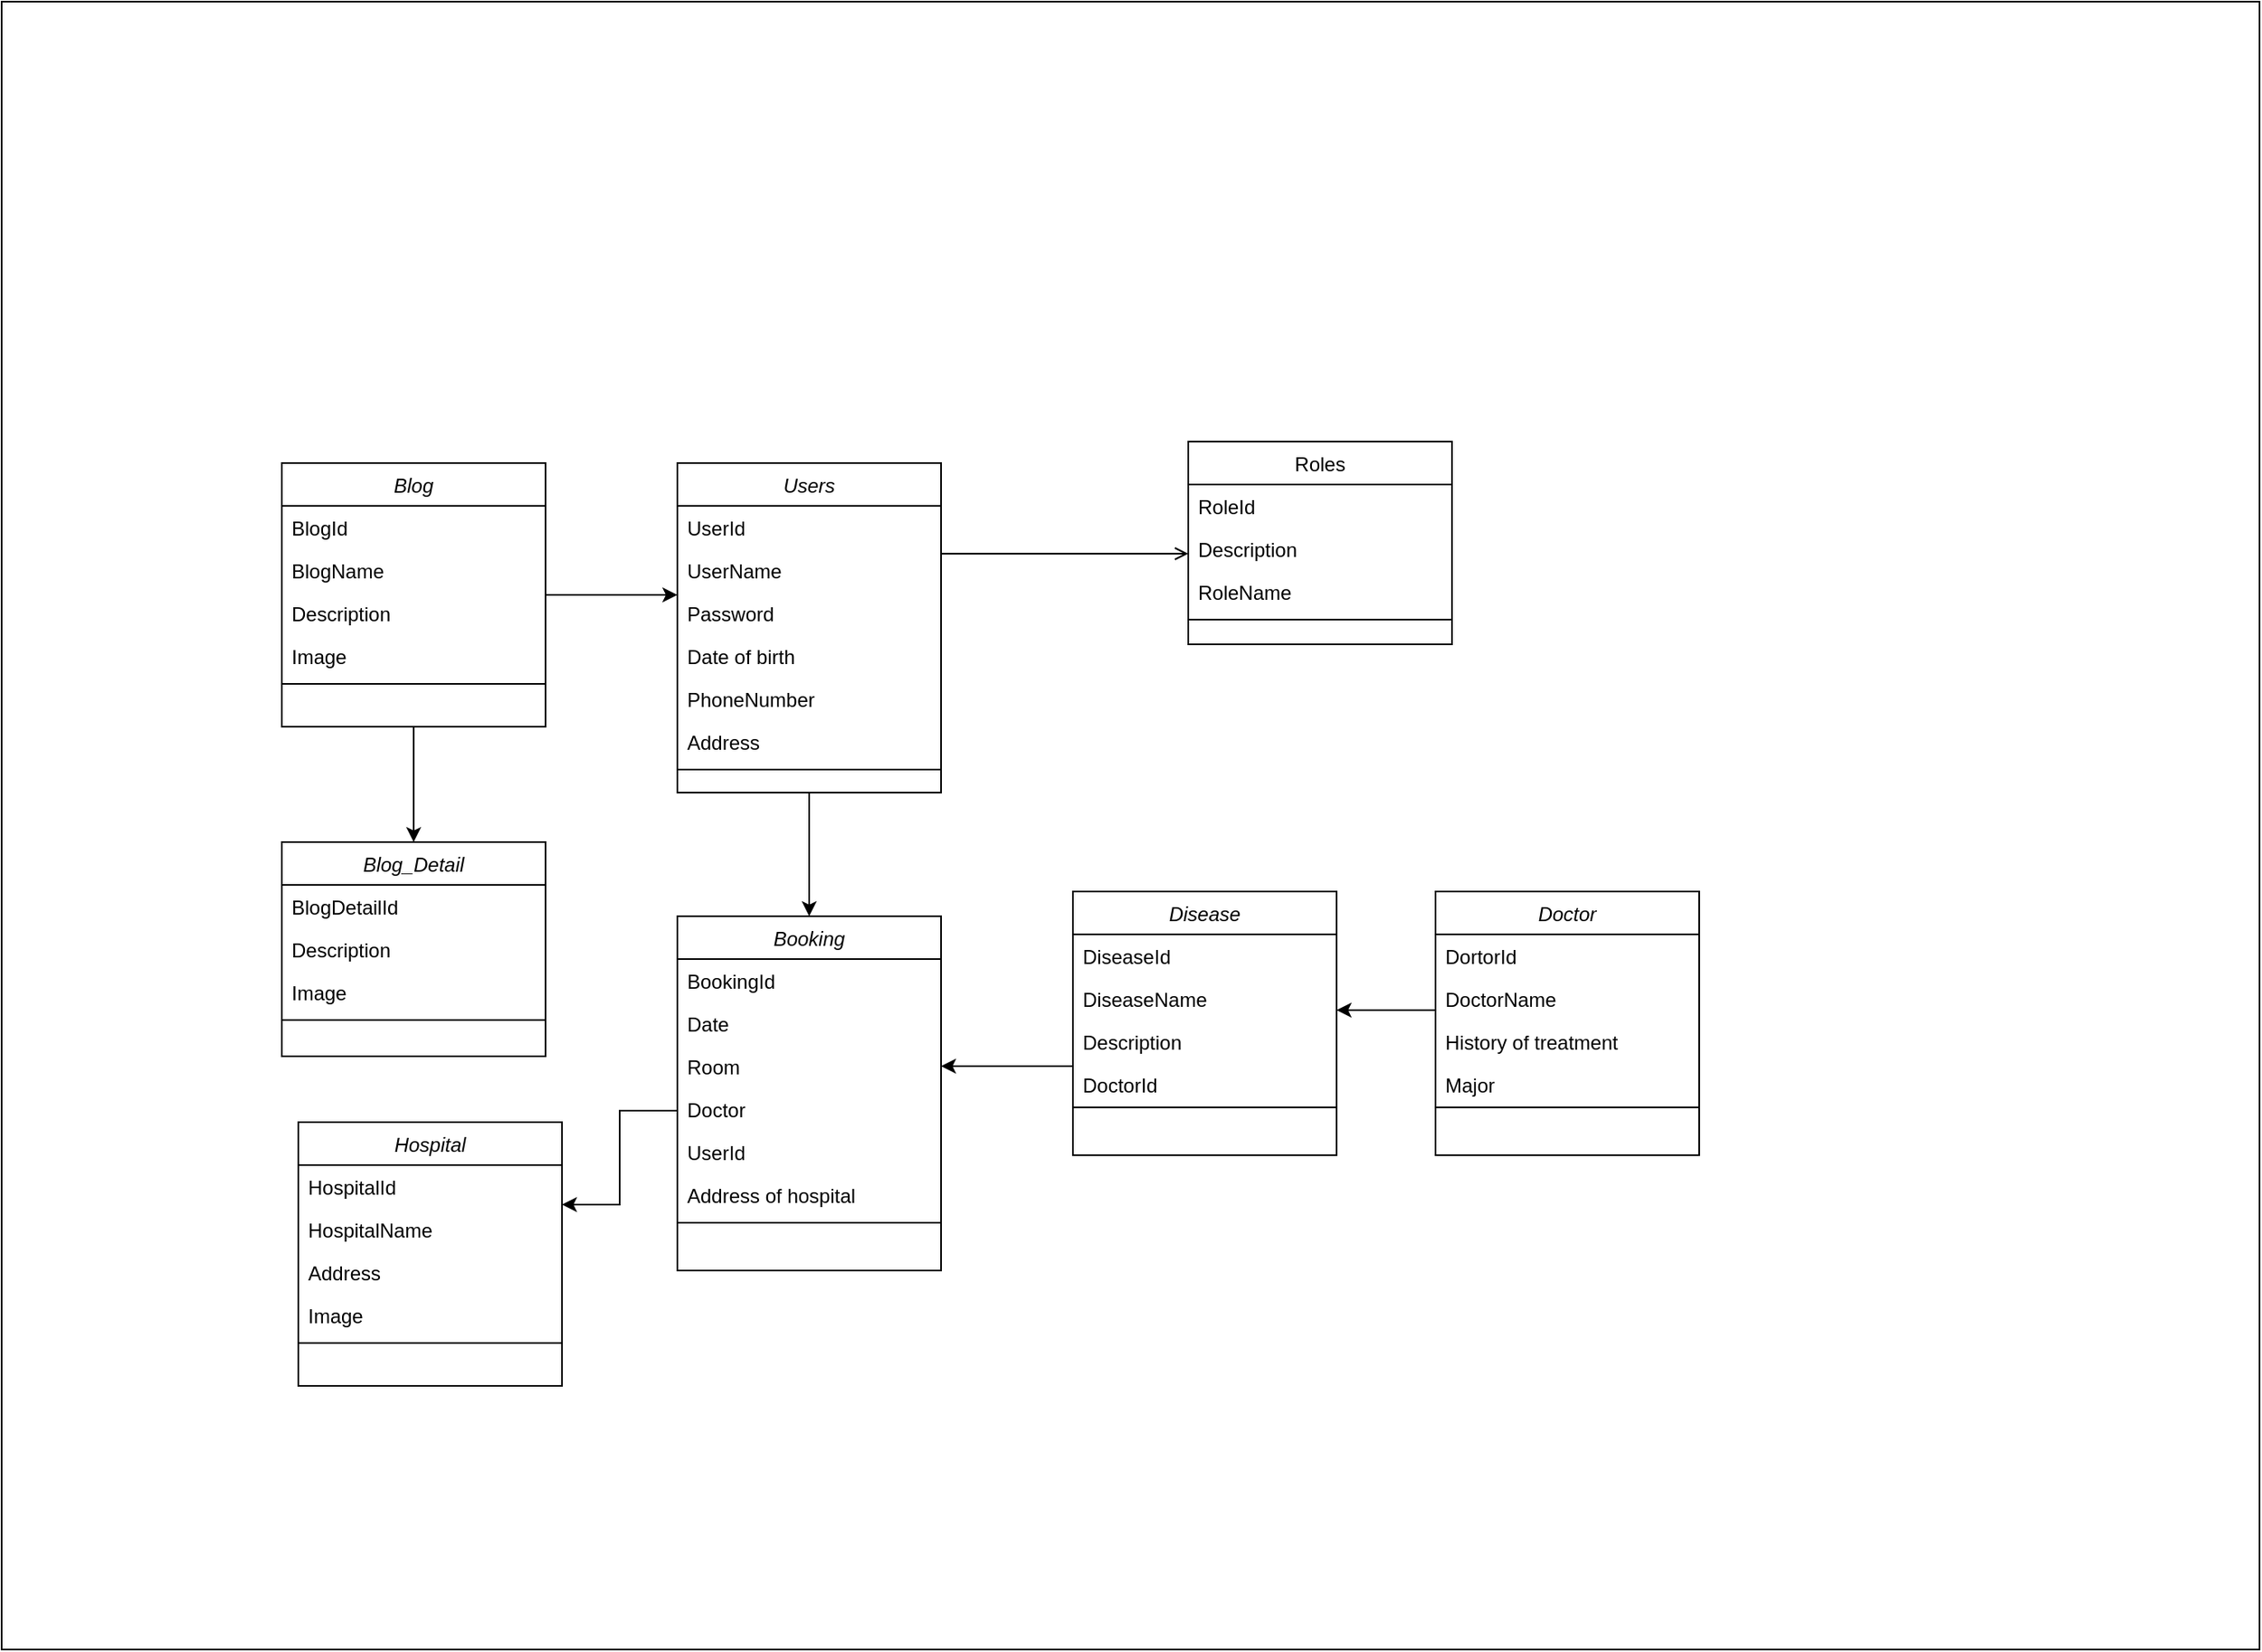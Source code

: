 <mxfile version="24.4.10" type="device">
  <diagram id="C5RBs43oDa-KdzZeNtuy" name="Page-1">
    <mxGraphModel dx="2261" dy="1915" grid="1" gridSize="10" guides="1" tooltips="1" connect="1" arrows="1" fold="1" page="1" pageScale="1" pageWidth="827" pageHeight="1169" math="0" shadow="0">
      <root>
        <mxCell id="WIyWlLk6GJQsqaUBKTNV-0" />
        <mxCell id="WIyWlLk6GJQsqaUBKTNV-1" parent="WIyWlLk6GJQsqaUBKTNV-0" />
        <mxCell id="e0e5kyxL0D40tjBUeie0-1" value="" style="rounded=0;whiteSpace=wrap;html=1;" vertex="1" parent="WIyWlLk6GJQsqaUBKTNV-1">
          <mxGeometry x="-190" y="-160" width="1370" height="1000" as="geometry" />
        </mxCell>
        <mxCell id="e0e5kyxL0D40tjBUeie0-14" value="" style="edgeStyle=orthogonalEdgeStyle;rounded=0;orthogonalLoop=1;jettySize=auto;html=1;" edge="1" parent="WIyWlLk6GJQsqaUBKTNV-1" source="zkfFHV4jXpPFQw0GAbJ--0" target="e0e5kyxL0D40tjBUeie0-6">
          <mxGeometry relative="1" as="geometry" />
        </mxCell>
        <mxCell id="zkfFHV4jXpPFQw0GAbJ--0" value="Users" style="swimlane;fontStyle=2;align=center;verticalAlign=top;childLayout=stackLayout;horizontal=1;startSize=26;horizontalStack=0;resizeParent=1;resizeLast=0;collapsible=1;marginBottom=0;rounded=0;shadow=0;strokeWidth=1;" parent="WIyWlLk6GJQsqaUBKTNV-1" vertex="1">
          <mxGeometry x="220" y="120" width="160" height="200" as="geometry">
            <mxRectangle x="220" y="120" width="160" height="26" as="alternateBounds" />
          </mxGeometry>
        </mxCell>
        <mxCell id="zkfFHV4jXpPFQw0GAbJ--1" value="UserId" style="text;align=left;verticalAlign=top;spacingLeft=4;spacingRight=4;overflow=hidden;rotatable=0;points=[[0,0.5],[1,0.5]];portConstraint=eastwest;" parent="zkfFHV4jXpPFQw0GAbJ--0" vertex="1">
          <mxGeometry y="26" width="160" height="26" as="geometry" />
        </mxCell>
        <mxCell id="zkfFHV4jXpPFQw0GAbJ--2" value="UserName" style="text;align=left;verticalAlign=top;spacingLeft=4;spacingRight=4;overflow=hidden;rotatable=0;points=[[0,0.5],[1,0.5]];portConstraint=eastwest;rounded=0;shadow=0;html=0;" parent="zkfFHV4jXpPFQw0GAbJ--0" vertex="1">
          <mxGeometry y="52" width="160" height="26" as="geometry" />
        </mxCell>
        <mxCell id="zkfFHV4jXpPFQw0GAbJ--3" value="Password" style="text;align=left;verticalAlign=top;spacingLeft=4;spacingRight=4;overflow=hidden;rotatable=0;points=[[0,0.5],[1,0.5]];portConstraint=eastwest;rounded=0;shadow=0;html=0;" parent="zkfFHV4jXpPFQw0GAbJ--0" vertex="1">
          <mxGeometry y="78" width="160" height="26" as="geometry" />
        </mxCell>
        <mxCell id="e0e5kyxL0D40tjBUeie0-4" value="Date of birth" style="text;align=left;verticalAlign=top;spacingLeft=4;spacingRight=4;overflow=hidden;rotatable=0;points=[[0,0.5],[1,0.5]];portConstraint=eastwest;rounded=0;shadow=0;html=0;" vertex="1" parent="zkfFHV4jXpPFQw0GAbJ--0">
          <mxGeometry y="104" width="160" height="26" as="geometry" />
        </mxCell>
        <mxCell id="e0e5kyxL0D40tjBUeie0-2" value="PhoneNumber" style="text;align=left;verticalAlign=top;spacingLeft=4;spacingRight=4;overflow=hidden;rotatable=0;points=[[0,0.5],[1,0.5]];portConstraint=eastwest;rounded=0;shadow=0;html=0;" vertex="1" parent="zkfFHV4jXpPFQw0GAbJ--0">
          <mxGeometry y="130" width="160" height="26" as="geometry" />
        </mxCell>
        <mxCell id="e0e5kyxL0D40tjBUeie0-3" value="Address" style="text;align=left;verticalAlign=top;spacingLeft=4;spacingRight=4;overflow=hidden;rotatable=0;points=[[0,0.5],[1,0.5]];portConstraint=eastwest;rounded=0;shadow=0;html=0;" vertex="1" parent="zkfFHV4jXpPFQw0GAbJ--0">
          <mxGeometry y="156" width="160" height="26" as="geometry" />
        </mxCell>
        <mxCell id="zkfFHV4jXpPFQw0GAbJ--4" value="" style="line;html=1;strokeWidth=1;align=left;verticalAlign=middle;spacingTop=-1;spacingLeft=3;spacingRight=3;rotatable=0;labelPosition=right;points=[];portConstraint=eastwest;" parent="zkfFHV4jXpPFQw0GAbJ--0" vertex="1">
          <mxGeometry y="182" width="160" height="8" as="geometry" />
        </mxCell>
        <mxCell id="zkfFHV4jXpPFQw0GAbJ--17" value="Roles" style="swimlane;fontStyle=0;align=center;verticalAlign=top;childLayout=stackLayout;horizontal=1;startSize=26;horizontalStack=0;resizeParent=1;resizeLast=0;collapsible=1;marginBottom=0;rounded=0;shadow=0;strokeWidth=1;" parent="WIyWlLk6GJQsqaUBKTNV-1" vertex="1">
          <mxGeometry x="530" y="107" width="160" height="123" as="geometry">
            <mxRectangle x="550" y="140" width="160" height="26" as="alternateBounds" />
          </mxGeometry>
        </mxCell>
        <mxCell id="zkfFHV4jXpPFQw0GAbJ--18" value="RoleId" style="text;align=left;verticalAlign=top;spacingLeft=4;spacingRight=4;overflow=hidden;rotatable=0;points=[[0,0.5],[1,0.5]];portConstraint=eastwest;" parent="zkfFHV4jXpPFQw0GAbJ--17" vertex="1">
          <mxGeometry y="26" width="160" height="26" as="geometry" />
        </mxCell>
        <mxCell id="zkfFHV4jXpPFQw0GAbJ--19" value="Description" style="text;align=left;verticalAlign=top;spacingLeft=4;spacingRight=4;overflow=hidden;rotatable=0;points=[[0,0.5],[1,0.5]];portConstraint=eastwest;rounded=0;shadow=0;html=0;" parent="zkfFHV4jXpPFQw0GAbJ--17" vertex="1">
          <mxGeometry y="52" width="160" height="26" as="geometry" />
        </mxCell>
        <mxCell id="zkfFHV4jXpPFQw0GAbJ--20" value="RoleName" style="text;align=left;verticalAlign=top;spacingLeft=4;spacingRight=4;overflow=hidden;rotatable=0;points=[[0,0.5],[1,0.5]];portConstraint=eastwest;rounded=0;shadow=0;html=0;" parent="zkfFHV4jXpPFQw0GAbJ--17" vertex="1">
          <mxGeometry y="78" width="160" height="26" as="geometry" />
        </mxCell>
        <mxCell id="zkfFHV4jXpPFQw0GAbJ--23" value="" style="line;html=1;strokeWidth=1;align=left;verticalAlign=middle;spacingTop=-1;spacingLeft=3;spacingRight=3;rotatable=0;labelPosition=right;points=[];portConstraint=eastwest;" parent="zkfFHV4jXpPFQw0GAbJ--17" vertex="1">
          <mxGeometry y="104" width="160" height="8" as="geometry" />
        </mxCell>
        <mxCell id="zkfFHV4jXpPFQw0GAbJ--26" value="" style="endArrow=open;shadow=0;strokeWidth=1;rounded=0;curved=0;endFill=1;edgeStyle=elbowEdgeStyle;elbow=vertical;" parent="WIyWlLk6GJQsqaUBKTNV-1" source="zkfFHV4jXpPFQw0GAbJ--0" target="zkfFHV4jXpPFQw0GAbJ--17" edge="1">
          <mxGeometry x="0.5" y="41" relative="1" as="geometry">
            <mxPoint x="380" y="192" as="sourcePoint" />
            <mxPoint x="540" y="192" as="targetPoint" />
            <mxPoint x="-40" y="32" as="offset" />
          </mxGeometry>
        </mxCell>
        <mxCell id="e0e5kyxL0D40tjBUeie0-64" value="" style="edgeStyle=orthogonalEdgeStyle;rounded=0;orthogonalLoop=1;jettySize=auto;html=1;" edge="1" parent="WIyWlLk6GJQsqaUBKTNV-1" source="e0e5kyxL0D40tjBUeie0-6" target="e0e5kyxL0D40tjBUeie0-56">
          <mxGeometry relative="1" as="geometry">
            <Array as="points">
              <mxPoint x="185" y="513" />
              <mxPoint x="185" y="570" />
            </Array>
          </mxGeometry>
        </mxCell>
        <mxCell id="e0e5kyxL0D40tjBUeie0-6" value="Booking" style="swimlane;fontStyle=2;align=center;verticalAlign=top;childLayout=stackLayout;horizontal=1;startSize=26;horizontalStack=0;resizeParent=1;resizeLast=0;collapsible=1;marginBottom=0;rounded=0;shadow=0;strokeWidth=1;" vertex="1" parent="WIyWlLk6GJQsqaUBKTNV-1">
          <mxGeometry x="220" y="395" width="160" height="215" as="geometry">
            <mxRectangle x="220" y="120" width="160" height="26" as="alternateBounds" />
          </mxGeometry>
        </mxCell>
        <mxCell id="e0e5kyxL0D40tjBUeie0-7" value="BookingId" style="text;align=left;verticalAlign=top;spacingLeft=4;spacingRight=4;overflow=hidden;rotatable=0;points=[[0,0.5],[1,0.5]];portConstraint=eastwest;" vertex="1" parent="e0e5kyxL0D40tjBUeie0-6">
          <mxGeometry y="26" width="160" height="26" as="geometry" />
        </mxCell>
        <mxCell id="e0e5kyxL0D40tjBUeie0-8" value="Date" style="text;align=left;verticalAlign=top;spacingLeft=4;spacingRight=4;overflow=hidden;rotatable=0;points=[[0,0.5],[1,0.5]];portConstraint=eastwest;rounded=0;shadow=0;html=0;" vertex="1" parent="e0e5kyxL0D40tjBUeie0-6">
          <mxGeometry y="52" width="160" height="26" as="geometry" />
        </mxCell>
        <mxCell id="e0e5kyxL0D40tjBUeie0-9" value="Room" style="text;align=left;verticalAlign=top;spacingLeft=4;spacingRight=4;overflow=hidden;rotatable=0;points=[[0,0.5],[1,0.5]];portConstraint=eastwest;rounded=0;shadow=0;html=0;" vertex="1" parent="e0e5kyxL0D40tjBUeie0-6">
          <mxGeometry y="78" width="160" height="26" as="geometry" />
        </mxCell>
        <mxCell id="e0e5kyxL0D40tjBUeie0-10" value="Doctor" style="text;align=left;verticalAlign=top;spacingLeft=4;spacingRight=4;overflow=hidden;rotatable=0;points=[[0,0.5],[1,0.5]];portConstraint=eastwest;rounded=0;shadow=0;html=0;" vertex="1" parent="e0e5kyxL0D40tjBUeie0-6">
          <mxGeometry y="104" width="160" height="26" as="geometry" />
        </mxCell>
        <mxCell id="e0e5kyxL0D40tjBUeie0-11" value="UserId" style="text;align=left;verticalAlign=top;spacingLeft=4;spacingRight=4;overflow=hidden;rotatable=0;points=[[0,0.5],[1,0.5]];portConstraint=eastwest;rounded=0;shadow=0;html=0;" vertex="1" parent="e0e5kyxL0D40tjBUeie0-6">
          <mxGeometry y="130" width="160" height="26" as="geometry" />
        </mxCell>
        <mxCell id="e0e5kyxL0D40tjBUeie0-12" value="Address of hospital" style="text;align=left;verticalAlign=top;spacingLeft=4;spacingRight=4;overflow=hidden;rotatable=0;points=[[0,0.5],[1,0.5]];portConstraint=eastwest;rounded=0;shadow=0;html=0;" vertex="1" parent="e0e5kyxL0D40tjBUeie0-6">
          <mxGeometry y="156" width="160" height="26" as="geometry" />
        </mxCell>
        <mxCell id="e0e5kyxL0D40tjBUeie0-13" value="" style="line;html=1;strokeWidth=1;align=left;verticalAlign=middle;spacingTop=-1;spacingLeft=3;spacingRight=3;rotatable=0;labelPosition=right;points=[];portConstraint=eastwest;" vertex="1" parent="e0e5kyxL0D40tjBUeie0-6">
          <mxGeometry y="182" width="160" height="8" as="geometry" />
        </mxCell>
        <mxCell id="e0e5kyxL0D40tjBUeie0-25" style="edgeStyle=orthogonalEdgeStyle;rounded=0;orthogonalLoop=1;jettySize=auto;html=1;entryX=1;entryY=0.5;entryDx=0;entryDy=0;" edge="1" parent="WIyWlLk6GJQsqaUBKTNV-1" source="e0e5kyxL0D40tjBUeie0-15" target="e0e5kyxL0D40tjBUeie0-9">
          <mxGeometry relative="1" as="geometry">
            <Array as="points">
              <mxPoint x="490" y="486" />
              <mxPoint x="490" y="486" />
            </Array>
          </mxGeometry>
        </mxCell>
        <mxCell id="e0e5kyxL0D40tjBUeie0-15" value="Disease" style="swimlane;fontStyle=2;align=center;verticalAlign=top;childLayout=stackLayout;horizontal=1;startSize=26;horizontalStack=0;resizeParent=1;resizeLast=0;collapsible=1;marginBottom=0;rounded=0;shadow=0;strokeWidth=1;" vertex="1" parent="WIyWlLk6GJQsqaUBKTNV-1">
          <mxGeometry x="460" y="380" width="160" height="160" as="geometry">
            <mxRectangle x="220" y="120" width="160" height="26" as="alternateBounds" />
          </mxGeometry>
        </mxCell>
        <mxCell id="e0e5kyxL0D40tjBUeie0-16" value="DiseaseId" style="text;align=left;verticalAlign=top;spacingLeft=4;spacingRight=4;overflow=hidden;rotatable=0;points=[[0,0.5],[1,0.5]];portConstraint=eastwest;" vertex="1" parent="e0e5kyxL0D40tjBUeie0-15">
          <mxGeometry y="26" width="160" height="26" as="geometry" />
        </mxCell>
        <mxCell id="e0e5kyxL0D40tjBUeie0-17" value="DiseaseName" style="text;align=left;verticalAlign=top;spacingLeft=4;spacingRight=4;overflow=hidden;rotatable=0;points=[[0,0.5],[1,0.5]];portConstraint=eastwest;rounded=0;shadow=0;html=0;" vertex="1" parent="e0e5kyxL0D40tjBUeie0-15">
          <mxGeometry y="52" width="160" height="26" as="geometry" />
        </mxCell>
        <mxCell id="e0e5kyxL0D40tjBUeie0-18" value="Description" style="text;align=left;verticalAlign=top;spacingLeft=4;spacingRight=4;overflow=hidden;rotatable=0;points=[[0,0.5],[1,0.5]];portConstraint=eastwest;rounded=0;shadow=0;html=0;" vertex="1" parent="e0e5kyxL0D40tjBUeie0-15">
          <mxGeometry y="78" width="160" height="26" as="geometry" />
        </mxCell>
        <mxCell id="e0e5kyxL0D40tjBUeie0-19" value="DoctorId" style="text;align=left;verticalAlign=top;spacingLeft=4;spacingRight=4;overflow=hidden;rotatable=0;points=[[0,0.5],[1,0.5]];portConstraint=eastwest;rounded=0;shadow=0;html=0;" vertex="1" parent="e0e5kyxL0D40tjBUeie0-15">
          <mxGeometry y="104" width="160" height="26" as="geometry" />
        </mxCell>
        <mxCell id="e0e5kyxL0D40tjBUeie0-22" value="" style="line;html=1;strokeWidth=1;align=left;verticalAlign=middle;spacingTop=-1;spacingLeft=3;spacingRight=3;rotatable=0;labelPosition=right;points=[];portConstraint=eastwest;" vertex="1" parent="e0e5kyxL0D40tjBUeie0-15">
          <mxGeometry y="130" width="160" height="2" as="geometry" />
        </mxCell>
        <mxCell id="e0e5kyxL0D40tjBUeie0-34" style="edgeStyle=orthogonalEdgeStyle;rounded=0;orthogonalLoop=1;jettySize=auto;html=1;" edge="1" parent="WIyWlLk6GJQsqaUBKTNV-1" source="e0e5kyxL0D40tjBUeie0-27">
          <mxGeometry relative="1" as="geometry">
            <mxPoint x="620" y="452" as="targetPoint" />
            <Array as="points">
              <mxPoint x="710" y="450" />
              <mxPoint x="710" y="452" />
            </Array>
          </mxGeometry>
        </mxCell>
        <mxCell id="e0e5kyxL0D40tjBUeie0-27" value="Doctor" style="swimlane;fontStyle=2;align=center;verticalAlign=top;childLayout=stackLayout;horizontal=1;startSize=26;horizontalStack=0;resizeParent=1;resizeLast=0;collapsible=1;marginBottom=0;rounded=0;shadow=0;strokeWidth=1;" vertex="1" parent="WIyWlLk6GJQsqaUBKTNV-1">
          <mxGeometry x="680" y="380" width="160" height="160" as="geometry">
            <mxRectangle x="220" y="120" width="160" height="26" as="alternateBounds" />
          </mxGeometry>
        </mxCell>
        <mxCell id="e0e5kyxL0D40tjBUeie0-28" value="DortorId" style="text;align=left;verticalAlign=top;spacingLeft=4;spacingRight=4;overflow=hidden;rotatable=0;points=[[0,0.5],[1,0.5]];portConstraint=eastwest;" vertex="1" parent="e0e5kyxL0D40tjBUeie0-27">
          <mxGeometry y="26" width="160" height="26" as="geometry" />
        </mxCell>
        <mxCell id="e0e5kyxL0D40tjBUeie0-29" value="DoctorName" style="text;align=left;verticalAlign=top;spacingLeft=4;spacingRight=4;overflow=hidden;rotatable=0;points=[[0,0.5],[1,0.5]];portConstraint=eastwest;rounded=0;shadow=0;html=0;" vertex="1" parent="e0e5kyxL0D40tjBUeie0-27">
          <mxGeometry y="52" width="160" height="26" as="geometry" />
        </mxCell>
        <mxCell id="e0e5kyxL0D40tjBUeie0-30" value="History of treatment" style="text;align=left;verticalAlign=top;spacingLeft=4;spacingRight=4;overflow=hidden;rotatable=0;points=[[0,0.5],[1,0.5]];portConstraint=eastwest;rounded=0;shadow=0;html=0;" vertex="1" parent="e0e5kyxL0D40tjBUeie0-27">
          <mxGeometry y="78" width="160" height="26" as="geometry" />
        </mxCell>
        <mxCell id="e0e5kyxL0D40tjBUeie0-31" value="Major" style="text;align=left;verticalAlign=top;spacingLeft=4;spacingRight=4;overflow=hidden;rotatable=0;points=[[0,0.5],[1,0.5]];portConstraint=eastwest;rounded=0;shadow=0;html=0;" vertex="1" parent="e0e5kyxL0D40tjBUeie0-27">
          <mxGeometry y="104" width="160" height="26" as="geometry" />
        </mxCell>
        <mxCell id="e0e5kyxL0D40tjBUeie0-32" value="" style="line;html=1;strokeWidth=1;align=left;verticalAlign=middle;spacingTop=-1;spacingLeft=3;spacingRight=3;rotatable=0;labelPosition=right;points=[];portConstraint=eastwest;" vertex="1" parent="e0e5kyxL0D40tjBUeie0-27">
          <mxGeometry y="130" width="160" height="2" as="geometry" />
        </mxCell>
        <mxCell id="e0e5kyxL0D40tjBUeie0-53" value="" style="edgeStyle=orthogonalEdgeStyle;rounded=0;orthogonalLoop=1;jettySize=auto;html=1;" edge="1" parent="WIyWlLk6GJQsqaUBKTNV-1" source="e0e5kyxL0D40tjBUeie0-37" target="e0e5kyxL0D40tjBUeie0-47">
          <mxGeometry relative="1" as="geometry" />
        </mxCell>
        <mxCell id="e0e5kyxL0D40tjBUeie0-37" value="Blog" style="swimlane;fontStyle=2;align=center;verticalAlign=top;childLayout=stackLayout;horizontal=1;startSize=26;horizontalStack=0;resizeParent=1;resizeLast=0;collapsible=1;marginBottom=0;rounded=0;shadow=0;strokeWidth=1;" vertex="1" parent="WIyWlLk6GJQsqaUBKTNV-1">
          <mxGeometry x="-20" y="120" width="160" height="160" as="geometry">
            <mxRectangle x="220" y="120" width="160" height="26" as="alternateBounds" />
          </mxGeometry>
        </mxCell>
        <mxCell id="e0e5kyxL0D40tjBUeie0-38" value="BlogId" style="text;align=left;verticalAlign=top;spacingLeft=4;spacingRight=4;overflow=hidden;rotatable=0;points=[[0,0.5],[1,0.5]];portConstraint=eastwest;" vertex="1" parent="e0e5kyxL0D40tjBUeie0-37">
          <mxGeometry y="26" width="160" height="26" as="geometry" />
        </mxCell>
        <mxCell id="e0e5kyxL0D40tjBUeie0-39" value="BlogName" style="text;align=left;verticalAlign=top;spacingLeft=4;spacingRight=4;overflow=hidden;rotatable=0;points=[[0,0.5],[1,0.5]];portConstraint=eastwest;rounded=0;shadow=0;html=0;" vertex="1" parent="e0e5kyxL0D40tjBUeie0-37">
          <mxGeometry y="52" width="160" height="26" as="geometry" />
        </mxCell>
        <mxCell id="e0e5kyxL0D40tjBUeie0-40" value="Description" style="text;align=left;verticalAlign=top;spacingLeft=4;spacingRight=4;overflow=hidden;rotatable=0;points=[[0,0.5],[1,0.5]];portConstraint=eastwest;rounded=0;shadow=0;html=0;" vertex="1" parent="e0e5kyxL0D40tjBUeie0-37">
          <mxGeometry y="78" width="160" height="26" as="geometry" />
        </mxCell>
        <mxCell id="e0e5kyxL0D40tjBUeie0-41" value="Image" style="text;align=left;verticalAlign=top;spacingLeft=4;spacingRight=4;overflow=hidden;rotatable=0;points=[[0,0.5],[1,0.5]];portConstraint=eastwest;rounded=0;shadow=0;html=0;" vertex="1" parent="e0e5kyxL0D40tjBUeie0-37">
          <mxGeometry y="104" width="160" height="26" as="geometry" />
        </mxCell>
        <mxCell id="e0e5kyxL0D40tjBUeie0-44" value="" style="line;html=1;strokeWidth=1;align=left;verticalAlign=middle;spacingTop=-1;spacingLeft=3;spacingRight=3;rotatable=0;labelPosition=right;points=[];portConstraint=eastwest;" vertex="1" parent="e0e5kyxL0D40tjBUeie0-37">
          <mxGeometry y="130" width="160" height="8" as="geometry" />
        </mxCell>
        <mxCell id="e0e5kyxL0D40tjBUeie0-47" value="Blog_Detail" style="swimlane;fontStyle=2;align=center;verticalAlign=top;childLayout=stackLayout;horizontal=1;startSize=26;horizontalStack=0;resizeParent=1;resizeLast=0;collapsible=1;marginBottom=0;rounded=0;shadow=0;strokeWidth=1;" vertex="1" parent="WIyWlLk6GJQsqaUBKTNV-1">
          <mxGeometry x="-20" y="350" width="160" height="130" as="geometry">
            <mxRectangle x="220" y="120" width="160" height="26" as="alternateBounds" />
          </mxGeometry>
        </mxCell>
        <mxCell id="e0e5kyxL0D40tjBUeie0-48" value="BlogDetailId" style="text;align=left;verticalAlign=top;spacingLeft=4;spacingRight=4;overflow=hidden;rotatable=0;points=[[0,0.5],[1,0.5]];portConstraint=eastwest;" vertex="1" parent="e0e5kyxL0D40tjBUeie0-47">
          <mxGeometry y="26" width="160" height="26" as="geometry" />
        </mxCell>
        <mxCell id="e0e5kyxL0D40tjBUeie0-50" value="Description" style="text;align=left;verticalAlign=top;spacingLeft=4;spacingRight=4;overflow=hidden;rotatable=0;points=[[0,0.5],[1,0.5]];portConstraint=eastwest;rounded=0;shadow=0;html=0;" vertex="1" parent="e0e5kyxL0D40tjBUeie0-47">
          <mxGeometry y="52" width="160" height="26" as="geometry" />
        </mxCell>
        <mxCell id="e0e5kyxL0D40tjBUeie0-51" value="Image" style="text;align=left;verticalAlign=top;spacingLeft=4;spacingRight=4;overflow=hidden;rotatable=0;points=[[0,0.5],[1,0.5]];portConstraint=eastwest;rounded=0;shadow=0;html=0;" vertex="1" parent="e0e5kyxL0D40tjBUeie0-47">
          <mxGeometry y="78" width="160" height="26" as="geometry" />
        </mxCell>
        <mxCell id="e0e5kyxL0D40tjBUeie0-52" value="" style="line;html=1;strokeWidth=1;align=left;verticalAlign=middle;spacingTop=-1;spacingLeft=3;spacingRight=3;rotatable=0;labelPosition=right;points=[];portConstraint=eastwest;" vertex="1" parent="e0e5kyxL0D40tjBUeie0-47">
          <mxGeometry y="104" width="160" height="8" as="geometry" />
        </mxCell>
        <mxCell id="e0e5kyxL0D40tjBUeie0-55" style="edgeStyle=orthogonalEdgeStyle;rounded=0;orthogonalLoop=1;jettySize=auto;html=1;entryX=0;entryY=0.077;entryDx=0;entryDy=0;entryPerimeter=0;" edge="1" parent="WIyWlLk6GJQsqaUBKTNV-1" source="e0e5kyxL0D40tjBUeie0-37" target="zkfFHV4jXpPFQw0GAbJ--3">
          <mxGeometry relative="1" as="geometry" />
        </mxCell>
        <mxCell id="e0e5kyxL0D40tjBUeie0-56" value="Hospital" style="swimlane;fontStyle=2;align=center;verticalAlign=top;childLayout=stackLayout;horizontal=1;startSize=26;horizontalStack=0;resizeParent=1;resizeLast=0;collapsible=1;marginBottom=0;rounded=0;shadow=0;strokeWidth=1;" vertex="1" parent="WIyWlLk6GJQsqaUBKTNV-1">
          <mxGeometry x="-10" y="520" width="160" height="160" as="geometry">
            <mxRectangle x="220" y="120" width="160" height="26" as="alternateBounds" />
          </mxGeometry>
        </mxCell>
        <mxCell id="e0e5kyxL0D40tjBUeie0-57" value="HospitalId" style="text;align=left;verticalAlign=top;spacingLeft=4;spacingRight=4;overflow=hidden;rotatable=0;points=[[0,0.5],[1,0.5]];portConstraint=eastwest;" vertex="1" parent="e0e5kyxL0D40tjBUeie0-56">
          <mxGeometry y="26" width="160" height="26" as="geometry" />
        </mxCell>
        <mxCell id="e0e5kyxL0D40tjBUeie0-58" value="HospitalName" style="text;align=left;verticalAlign=top;spacingLeft=4;spacingRight=4;overflow=hidden;rotatable=0;points=[[0,0.5],[1,0.5]];portConstraint=eastwest;rounded=0;shadow=0;html=0;" vertex="1" parent="e0e5kyxL0D40tjBUeie0-56">
          <mxGeometry y="52" width="160" height="26" as="geometry" />
        </mxCell>
        <mxCell id="e0e5kyxL0D40tjBUeie0-59" value="Address" style="text;align=left;verticalAlign=top;spacingLeft=4;spacingRight=4;overflow=hidden;rotatable=0;points=[[0,0.5],[1,0.5]];portConstraint=eastwest;rounded=0;shadow=0;html=0;" vertex="1" parent="e0e5kyxL0D40tjBUeie0-56">
          <mxGeometry y="78" width="160" height="26" as="geometry" />
        </mxCell>
        <mxCell id="e0e5kyxL0D40tjBUeie0-60" value="Image" style="text;align=left;verticalAlign=top;spacingLeft=4;spacingRight=4;overflow=hidden;rotatable=0;points=[[0,0.5],[1,0.5]];portConstraint=eastwest;rounded=0;shadow=0;html=0;" vertex="1" parent="e0e5kyxL0D40tjBUeie0-56">
          <mxGeometry y="104" width="160" height="26" as="geometry" />
        </mxCell>
        <mxCell id="e0e5kyxL0D40tjBUeie0-63" value="" style="line;html=1;strokeWidth=1;align=left;verticalAlign=middle;spacingTop=-1;spacingLeft=3;spacingRight=3;rotatable=0;labelPosition=right;points=[];portConstraint=eastwest;" vertex="1" parent="e0e5kyxL0D40tjBUeie0-56">
          <mxGeometry y="130" width="160" height="8" as="geometry" />
        </mxCell>
      </root>
    </mxGraphModel>
  </diagram>
</mxfile>
